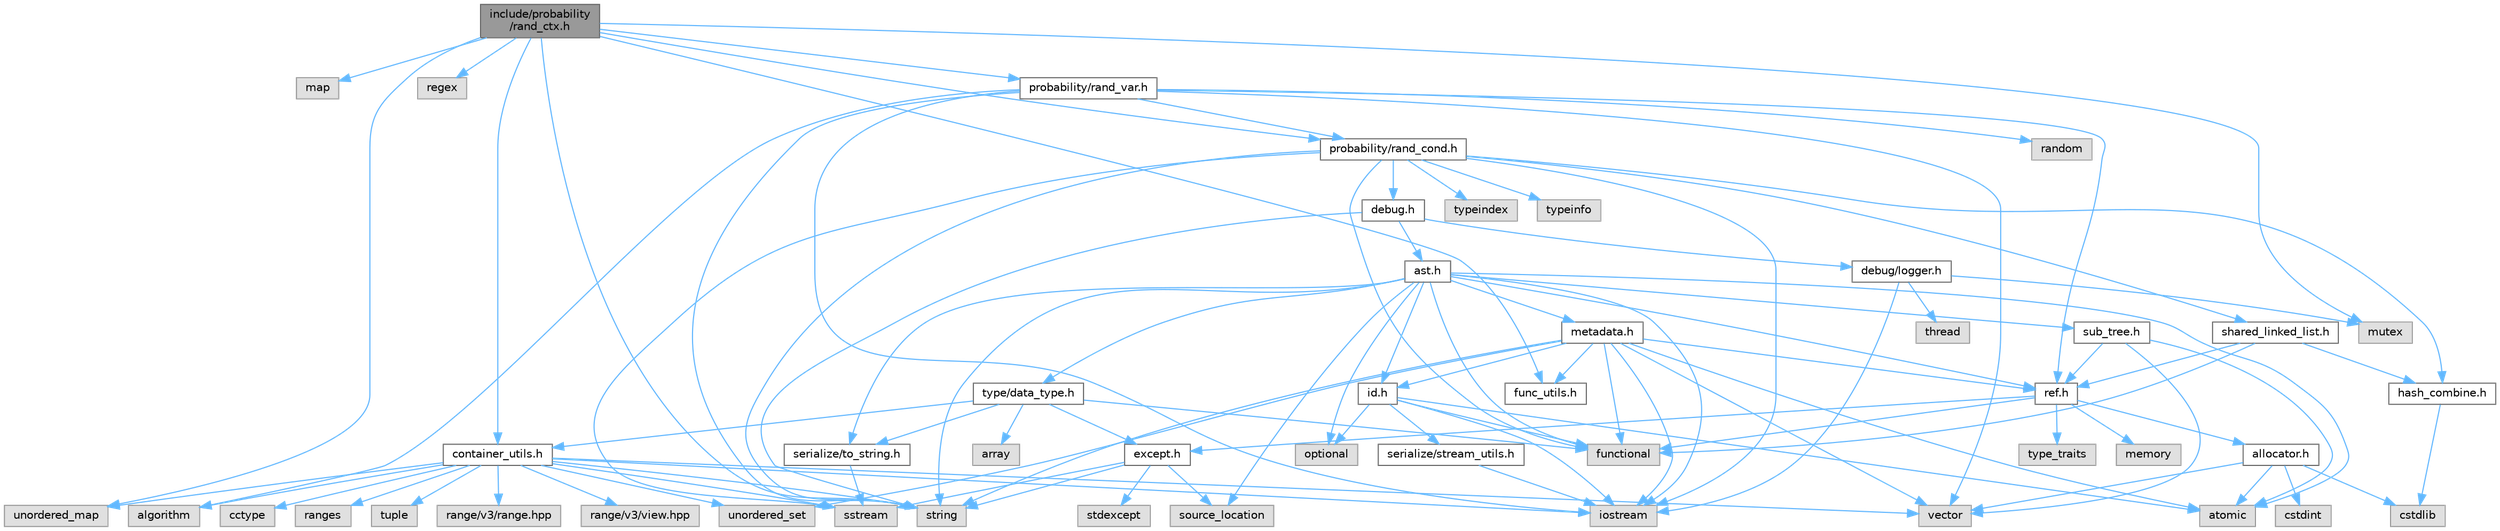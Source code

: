 digraph "include/probability/rand_ctx.h"
{
 // LATEX_PDF_SIZE
  bgcolor="transparent";
  edge [fontname=Helvetica,fontsize=10,labelfontname=Helvetica,labelfontsize=10];
  node [fontname=Helvetica,fontsize=10,shape=box,height=0.2,width=0.4];
  Node1 [label="include/probability\l/rand_ctx.h",height=0.2,width=0.4,color="gray40", fillcolor="grey60", style="filled", fontcolor="black",tooltip=" "];
  Node1 -> Node2 [color="steelblue1",style="solid"];
  Node2 [label="map",height=0.2,width=0.4,color="grey60", fillcolor="#E0E0E0", style="filled",tooltip=" "];
  Node1 -> Node3 [color="steelblue1",style="solid"];
  Node3 [label="mutex",height=0.2,width=0.4,color="grey60", fillcolor="#E0E0E0", style="filled",tooltip=" "];
  Node1 -> Node4 [color="steelblue1",style="solid"];
  Node4 [label="regex",height=0.2,width=0.4,color="grey60", fillcolor="#E0E0E0", style="filled",tooltip=" "];
  Node1 -> Node5 [color="steelblue1",style="solid"];
  Node5 [label="string",height=0.2,width=0.4,color="grey60", fillcolor="#E0E0E0", style="filled",tooltip=" "];
  Node1 -> Node6 [color="steelblue1",style="solid"];
  Node6 [label="unordered_map",height=0.2,width=0.4,color="grey60", fillcolor="#E0E0E0", style="filled",tooltip=" "];
  Node1 -> Node7 [color="steelblue1",style="solid"];
  Node7 [label="container_utils.h",height=0.2,width=0.4,color="grey40", fillcolor="white", style="filled",URL="$container__utils_8h.html",tooltip=" "];
  Node7 -> Node8 [color="steelblue1",style="solid"];
  Node8 [label="algorithm",height=0.2,width=0.4,color="grey60", fillcolor="#E0E0E0", style="filled",tooltip=" "];
  Node7 -> Node9 [color="steelblue1",style="solid"];
  Node9 [label="cctype",height=0.2,width=0.4,color="grey60", fillcolor="#E0E0E0", style="filled",tooltip=" "];
  Node7 -> Node10 [color="steelblue1",style="solid"];
  Node10 [label="iostream",height=0.2,width=0.4,color="grey60", fillcolor="#E0E0E0", style="filled",tooltip=" "];
  Node7 -> Node11 [color="steelblue1",style="solid"];
  Node11 [label="ranges",height=0.2,width=0.4,color="grey60", fillcolor="#E0E0E0", style="filled",tooltip=" "];
  Node7 -> Node12 [color="steelblue1",style="solid"];
  Node12 [label="sstream",height=0.2,width=0.4,color="grey60", fillcolor="#E0E0E0", style="filled",tooltip=" "];
  Node7 -> Node5 [color="steelblue1",style="solid"];
  Node7 -> Node13 [color="steelblue1",style="solid"];
  Node13 [label="tuple",height=0.2,width=0.4,color="grey60", fillcolor="#E0E0E0", style="filled",tooltip=" "];
  Node7 -> Node6 [color="steelblue1",style="solid"];
  Node7 -> Node14 [color="steelblue1",style="solid"];
  Node14 [label="unordered_set",height=0.2,width=0.4,color="grey60", fillcolor="#E0E0E0", style="filled",tooltip=" "];
  Node7 -> Node15 [color="steelblue1",style="solid"];
  Node15 [label="vector",height=0.2,width=0.4,color="grey60", fillcolor="#E0E0E0", style="filled",tooltip=" "];
  Node7 -> Node16 [color="steelblue1",style="solid"];
  Node16 [label="range/v3/range.hpp",height=0.2,width=0.4,color="grey60", fillcolor="#E0E0E0", style="filled",tooltip=" "];
  Node7 -> Node17 [color="steelblue1",style="solid"];
  Node17 [label="range/v3/view.hpp",height=0.2,width=0.4,color="grey60", fillcolor="#E0E0E0", style="filled",tooltip=" "];
  Node1 -> Node18 [color="steelblue1",style="solid"];
  Node18 [label="func_utils.h",height=0.2,width=0.4,color="grey40", fillcolor="white", style="filled",URL="$func__utils_8h.html",tooltip=" "];
  Node1 -> Node19 [color="steelblue1",style="solid"];
  Node19 [label="probability/rand_cond.h",height=0.2,width=0.4,color="grey40", fillcolor="white", style="filled",URL="$rand__cond_8h.html",tooltip=" "];
  Node19 -> Node20 [color="steelblue1",style="solid"];
  Node20 [label="functional",height=0.2,width=0.4,color="grey60", fillcolor="#E0E0E0", style="filled",tooltip=" "];
  Node19 -> Node10 [color="steelblue1",style="solid"];
  Node19 -> Node12 [color="steelblue1",style="solid"];
  Node19 -> Node5 [color="steelblue1",style="solid"];
  Node19 -> Node21 [color="steelblue1",style="solid"];
  Node21 [label="typeindex",height=0.2,width=0.4,color="grey60", fillcolor="#E0E0E0", style="filled",tooltip=" "];
  Node19 -> Node22 [color="steelblue1",style="solid"];
  Node22 [label="typeinfo",height=0.2,width=0.4,color="grey60", fillcolor="#E0E0E0", style="filled",tooltip=" "];
  Node19 -> Node23 [color="steelblue1",style="solid"];
  Node23 [label="debug.h",height=0.2,width=0.4,color="grey40", fillcolor="white", style="filled",URL="$debug_8h.html",tooltip=" "];
  Node23 -> Node5 [color="steelblue1",style="solid"];
  Node23 -> Node24 [color="steelblue1",style="solid"];
  Node24 [label="ast.h",height=0.2,width=0.4,color="grey40", fillcolor="white", style="filled",URL="$ast_8h.html",tooltip=" "];
  Node24 -> Node25 [color="steelblue1",style="solid"];
  Node25 [label="atomic",height=0.2,width=0.4,color="grey60", fillcolor="#E0E0E0", style="filled",tooltip=" "];
  Node24 -> Node20 [color="steelblue1",style="solid"];
  Node24 -> Node10 [color="steelblue1",style="solid"];
  Node24 -> Node26 [color="steelblue1",style="solid"];
  Node26 [label="optional",height=0.2,width=0.4,color="grey60", fillcolor="#E0E0E0", style="filled",tooltip=" "];
  Node24 -> Node27 [color="steelblue1",style="solid"];
  Node27 [label="source_location",height=0.2,width=0.4,color="grey60", fillcolor="#E0E0E0", style="filled",tooltip=" "];
  Node24 -> Node5 [color="steelblue1",style="solid"];
  Node24 -> Node28 [color="steelblue1",style="solid"];
  Node28 [label="id.h",height=0.2,width=0.4,color="grey40", fillcolor="white", style="filled",URL="$id_8h.html",tooltip=" "];
  Node28 -> Node25 [color="steelblue1",style="solid"];
  Node28 -> Node20 [color="steelblue1",style="solid"];
  Node28 -> Node10 [color="steelblue1",style="solid"];
  Node28 -> Node26 [color="steelblue1",style="solid"];
  Node28 -> Node29 [color="steelblue1",style="solid"];
  Node29 [label="serialize/stream_utils.h",height=0.2,width=0.4,color="grey40", fillcolor="white", style="filled",URL="$stream__utils_8h.html",tooltip=" "];
  Node29 -> Node10 [color="steelblue1",style="solid"];
  Node24 -> Node30 [color="steelblue1",style="solid"];
  Node30 [label="metadata.h",height=0.2,width=0.4,color="grey40", fillcolor="white", style="filled",URL="$metadata_8h.html",tooltip=" "];
  Node30 -> Node25 [color="steelblue1",style="solid"];
  Node30 -> Node20 [color="steelblue1",style="solid"];
  Node30 -> Node10 [color="steelblue1",style="solid"];
  Node30 -> Node5 [color="steelblue1",style="solid"];
  Node30 -> Node14 [color="steelblue1",style="solid"];
  Node30 -> Node15 [color="steelblue1",style="solid"];
  Node30 -> Node18 [color="steelblue1",style="solid"];
  Node30 -> Node28 [color="steelblue1",style="solid"];
  Node30 -> Node31 [color="steelblue1",style="solid"];
  Node31 [label="ref.h",height=0.2,width=0.4,color="grey40", fillcolor="white", style="filled",URL="$ref_8h.html",tooltip=" "];
  Node31 -> Node20 [color="steelblue1",style="solid"];
  Node31 -> Node32 [color="steelblue1",style="solid"];
  Node32 [label="memory",height=0.2,width=0.4,color="grey60", fillcolor="#E0E0E0", style="filled",tooltip=" "];
  Node31 -> Node33 [color="steelblue1",style="solid"];
  Node33 [label="type_traits",height=0.2,width=0.4,color="grey60", fillcolor="#E0E0E0", style="filled",tooltip=" "];
  Node31 -> Node34 [color="steelblue1",style="solid"];
  Node34 [label="allocator.h",height=0.2,width=0.4,color="grey40", fillcolor="white", style="filled",URL="$allocator_8h.html",tooltip=" "];
  Node34 -> Node25 [color="steelblue1",style="solid"];
  Node34 -> Node35 [color="steelblue1",style="solid"];
  Node35 [label="cstdint",height=0.2,width=0.4,color="grey60", fillcolor="#E0E0E0", style="filled",tooltip=" "];
  Node34 -> Node36 [color="steelblue1",style="solid"];
  Node36 [label="cstdlib",height=0.2,width=0.4,color="grey60", fillcolor="#E0E0E0", style="filled",tooltip=" "];
  Node34 -> Node15 [color="steelblue1",style="solid"];
  Node31 -> Node37 [color="steelblue1",style="solid"];
  Node37 [label="except.h",height=0.2,width=0.4,color="grey40", fillcolor="white", style="filled",URL="$except_8h.html",tooltip=" "];
  Node37 -> Node27 [color="steelblue1",style="solid"];
  Node37 -> Node12 [color="steelblue1",style="solid"];
  Node37 -> Node38 [color="steelblue1",style="solid"];
  Node38 [label="stdexcept",height=0.2,width=0.4,color="grey60", fillcolor="#E0E0E0", style="filled",tooltip=" "];
  Node37 -> Node5 [color="steelblue1",style="solid"];
  Node24 -> Node31 [color="steelblue1",style="solid"];
  Node24 -> Node39 [color="steelblue1",style="solid"];
  Node39 [label="serialize/to_string.h",height=0.2,width=0.4,color="grey40", fillcolor="white", style="filled",URL="$to__string_8h.html",tooltip=" "];
  Node39 -> Node12 [color="steelblue1",style="solid"];
  Node24 -> Node40 [color="steelblue1",style="solid"];
  Node40 [label="sub_tree.h",height=0.2,width=0.4,color="grey40", fillcolor="white", style="filled",URL="$sub__tree_8h.html",tooltip=" "];
  Node40 -> Node25 [color="steelblue1",style="solid"];
  Node40 -> Node15 [color="steelblue1",style="solid"];
  Node40 -> Node31 [color="steelblue1",style="solid"];
  Node24 -> Node41 [color="steelblue1",style="solid"];
  Node41 [label="type/data_type.h",height=0.2,width=0.4,color="grey40", fillcolor="white", style="filled",URL="$data__type_8h.html",tooltip=" "];
  Node41 -> Node42 [color="steelblue1",style="solid"];
  Node42 [label="array",height=0.2,width=0.4,color="grey60", fillcolor="#E0E0E0", style="filled",tooltip=" "];
  Node41 -> Node20 [color="steelblue1",style="solid"];
  Node41 -> Node7 [color="steelblue1",style="solid"];
  Node41 -> Node37 [color="steelblue1",style="solid"];
  Node41 -> Node39 [color="steelblue1",style="solid"];
  Node23 -> Node43 [color="steelblue1",style="solid"];
  Node43 [label="debug/logger.h",height=0.2,width=0.4,color="grey40", fillcolor="white", style="filled",URL="$logger_8h.html",tooltip=" "];
  Node43 -> Node10 [color="steelblue1",style="solid"];
  Node43 -> Node3 [color="steelblue1",style="solid"];
  Node43 -> Node44 [color="steelblue1",style="solid"];
  Node44 [label="thread",height=0.2,width=0.4,color="grey60", fillcolor="#E0E0E0", style="filled",tooltip=" "];
  Node19 -> Node45 [color="steelblue1",style="solid"];
  Node45 [label="hash_combine.h",height=0.2,width=0.4,color="grey40", fillcolor="white", style="filled",URL="$hash__combine_8h.html",tooltip=" "];
  Node45 -> Node36 [color="steelblue1",style="solid"];
  Node19 -> Node46 [color="steelblue1",style="solid"];
  Node46 [label="shared_linked_list.h",height=0.2,width=0.4,color="grey40", fillcolor="white", style="filled",URL="$shared__linked__list_8h.html",tooltip=" "];
  Node46 -> Node20 [color="steelblue1",style="solid"];
  Node46 -> Node45 [color="steelblue1",style="solid"];
  Node46 -> Node31 [color="steelblue1",style="solid"];
  Node1 -> Node47 [color="steelblue1",style="solid"];
  Node47 [label="probability/rand_var.h",height=0.2,width=0.4,color="grey40", fillcolor="white", style="filled",URL="$rand__var_8h.html",tooltip=" "];
  Node47 -> Node8 [color="steelblue1",style="solid"];
  Node47 -> Node10 [color="steelblue1",style="solid"];
  Node47 -> Node48 [color="steelblue1",style="solid"];
  Node48 [label="random",height=0.2,width=0.4,color="grey60", fillcolor="#E0E0E0", style="filled",tooltip=" "];
  Node47 -> Node5 [color="steelblue1",style="solid"];
  Node47 -> Node15 [color="steelblue1",style="solid"];
  Node47 -> Node19 [color="steelblue1",style="solid"];
  Node47 -> Node31 [color="steelblue1",style="solid"];
}
